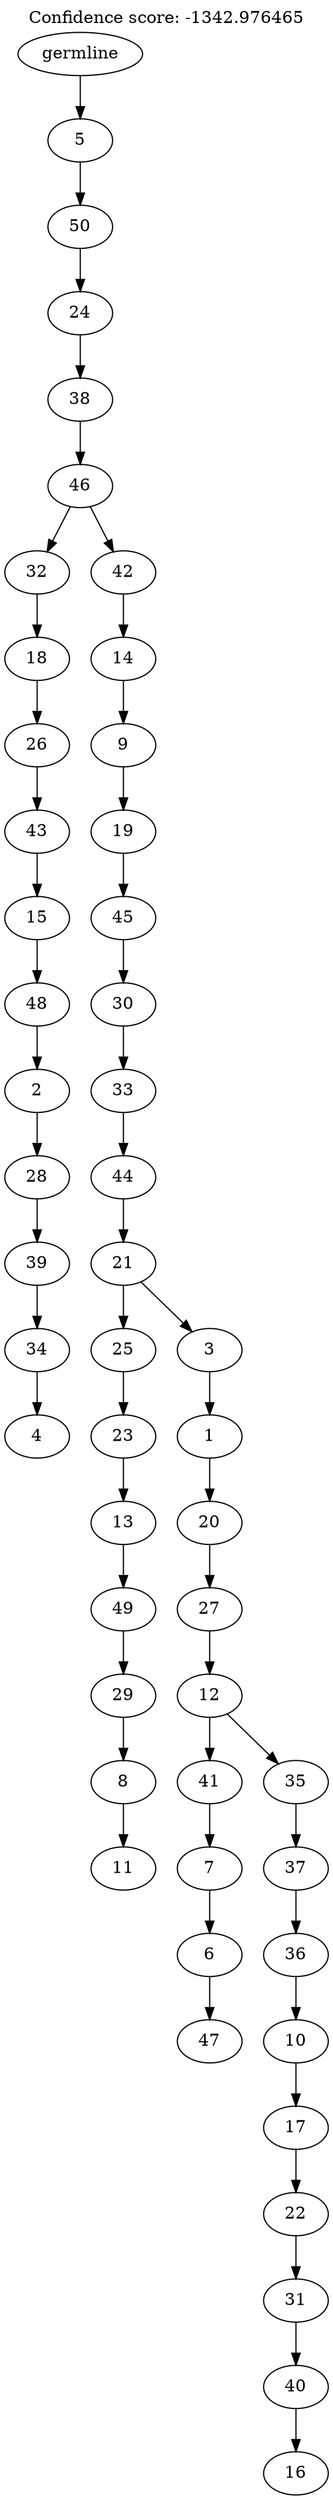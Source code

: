 digraph g {
	"49" -> "50";
	"50" [label="4"];
	"48" -> "49";
	"49" [label="34"];
	"47" -> "48";
	"48" [label="39"];
	"46" -> "47";
	"47" [label="28"];
	"45" -> "46";
	"46" [label="2"];
	"44" -> "45";
	"45" [label="48"];
	"43" -> "44";
	"44" [label="15"];
	"42" -> "43";
	"43" [label="43"];
	"41" -> "42";
	"42" [label="26"];
	"40" -> "41";
	"41" [label="18"];
	"38" -> "39";
	"39" [label="11"];
	"37" -> "38";
	"38" [label="8"];
	"36" -> "37";
	"37" [label="29"];
	"35" -> "36";
	"36" [label="49"];
	"34" -> "35";
	"35" [label="13"];
	"33" -> "34";
	"34" [label="23"];
	"31" -> "32";
	"32" [label="47"];
	"30" -> "31";
	"31" [label="6"];
	"29" -> "30";
	"30" [label="7"];
	"27" -> "28";
	"28" [label="16"];
	"26" -> "27";
	"27" [label="40"];
	"25" -> "26";
	"26" [label="31"];
	"24" -> "25";
	"25" [label="22"];
	"23" -> "24";
	"24" [label="17"];
	"22" -> "23";
	"23" [label="10"];
	"21" -> "22";
	"22" [label="36"];
	"20" -> "21";
	"21" [label="37"];
	"19" -> "20";
	"20" [label="35"];
	"19" -> "29";
	"29" [label="41"];
	"18" -> "19";
	"19" [label="12"];
	"17" -> "18";
	"18" [label="27"];
	"16" -> "17";
	"17" [label="20"];
	"15" -> "16";
	"16" [label="1"];
	"14" -> "15";
	"15" [label="3"];
	"14" -> "33";
	"33" [label="25"];
	"13" -> "14";
	"14" [label="21"];
	"12" -> "13";
	"13" [label="44"];
	"11" -> "12";
	"12" [label="33"];
	"10" -> "11";
	"11" [label="30"];
	"9" -> "10";
	"10" [label="45"];
	"8" -> "9";
	"9" [label="19"];
	"7" -> "8";
	"8" [label="9"];
	"6" -> "7";
	"7" [label="14"];
	"5" -> "6";
	"6" [label="42"];
	"5" -> "40";
	"40" [label="32"];
	"4" -> "5";
	"5" [label="46"];
	"3" -> "4";
	"4" [label="38"];
	"2" -> "3";
	"3" [label="24"];
	"1" -> "2";
	"2" [label="50"];
	"0" -> "1";
	"1" [label="5"];
	"0" [label="germline"];
	labelloc="t";
	label="Confidence score: -1342.976465";
}
